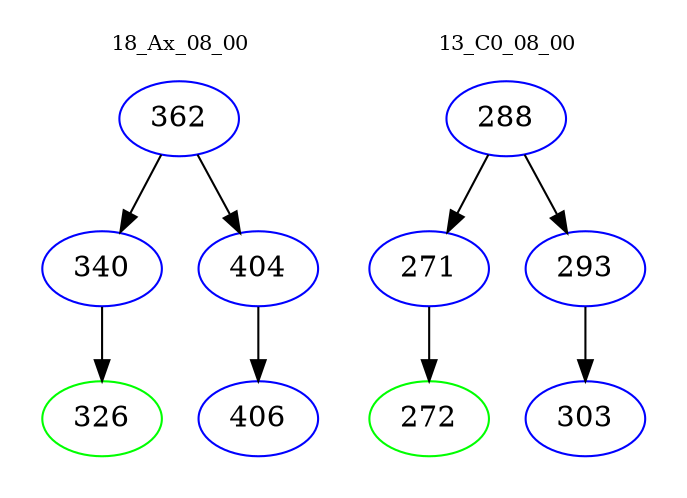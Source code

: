 digraph{
subgraph cluster_0 {
color = white
label = "18_Ax_08_00";
fontsize=10;
T0_362 [label="362", color="blue"]
T0_362 -> T0_340 [color="black"]
T0_340 [label="340", color="blue"]
T0_340 -> T0_326 [color="black"]
T0_326 [label="326", color="green"]
T0_362 -> T0_404 [color="black"]
T0_404 [label="404", color="blue"]
T0_404 -> T0_406 [color="black"]
T0_406 [label="406", color="blue"]
}
subgraph cluster_1 {
color = white
label = "13_C0_08_00";
fontsize=10;
T1_288 [label="288", color="blue"]
T1_288 -> T1_271 [color="black"]
T1_271 [label="271", color="blue"]
T1_271 -> T1_272 [color="black"]
T1_272 [label="272", color="green"]
T1_288 -> T1_293 [color="black"]
T1_293 [label="293", color="blue"]
T1_293 -> T1_303 [color="black"]
T1_303 [label="303", color="blue"]
}
}
